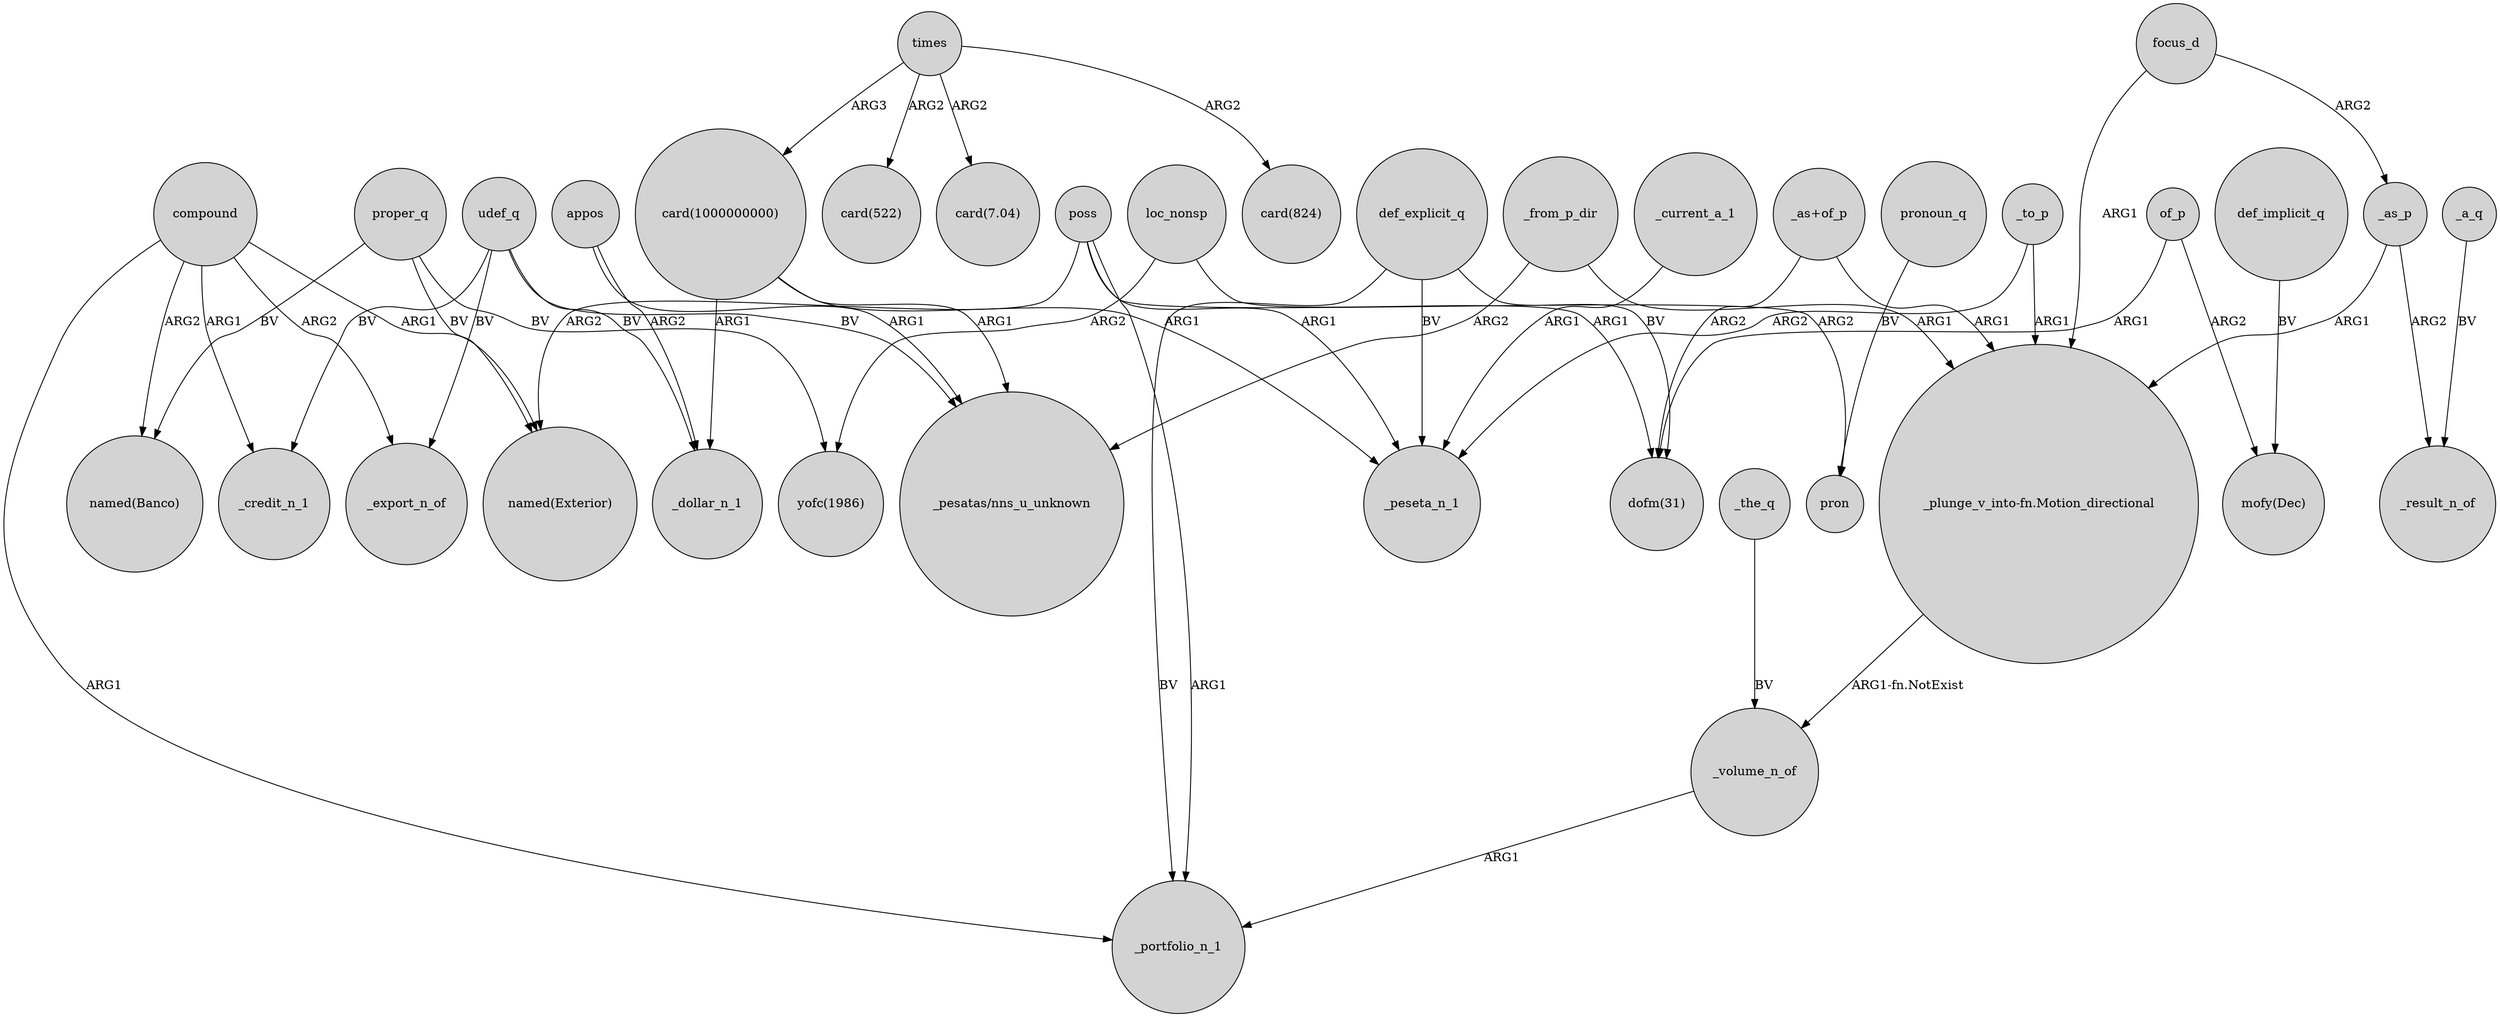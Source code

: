 digraph {
	node [shape=circle style=filled]
	appos -> _dollar_n_1 [label=ARG2]
	_as_p -> "_plunge_v_into-fn.Motion_directional" [label=ARG1]
	times -> "card(824)" [label=ARG2]
	poss -> pron [label=ARG2]
	proper_q -> "named(Banco)" [label=BV]
	udef_q -> _credit_n_1 [label=BV]
	def_implicit_q -> "mofy(Dec)" [label=BV]
	"card(1000000000)" -> "_pesatas/nns_u_unknown" [label=ARG1]
	focus_d -> _as_p [label=ARG2]
	_current_a_1 -> _peseta_n_1 [label=ARG1]
	_a_q -> _result_n_of [label=BV]
	compound -> _portfolio_n_1 [label=ARG1]
	def_explicit_q -> "dofm(31)" [label=BV]
	_to_p -> "_plunge_v_into-fn.Motion_directional" [label=ARG1]
	_the_q -> _volume_n_of [label=BV]
	compound -> "named(Banco)" [label=ARG2]
	poss -> _portfolio_n_1 [label=ARG1]
	loc_nonsp -> "yofc(1986)" [label=ARG2]
	def_explicit_q -> _portfolio_n_1 [label=BV]
	of_p -> "dofm(31)" [label=ARG1]
	udef_q -> "_pesatas/nns_u_unknown" [label=BV]
	compound -> "named(Exterior)" [label=ARG1]
	times -> "card(1000000000)" [label=ARG3]
	loc_nonsp -> "dofm(31)" [label=ARG1]
	pronoun_q -> pron [label=BV]
	appos -> "_pesatas/nns_u_unknown" [label=ARG1]
	_as_p -> _result_n_of [label=ARG2]
	poss -> "named(Exterior)" [label=ARG2]
	focus_d -> "_plunge_v_into-fn.Motion_directional" [label=ARG1]
	_to_p -> _peseta_n_1 [label=ARG2]
	compound -> _credit_n_1 [label=ARG1]
	"_plunge_v_into-fn.Motion_directional" -> _volume_n_of [label="ARG1-fn.NotExist"]
	times -> "card(522)" [label=ARG2]
	"card(1000000000)" -> _peseta_n_1 [label=ARG1]
	_from_p_dir -> "_plunge_v_into-fn.Motion_directional" [label=ARG1]
	"_as+of_p" -> "_plunge_v_into-fn.Motion_directional" [label=ARG1]
	proper_q -> "yofc(1986)" [label=BV]
	udef_q -> _export_n_of [label=BV]
	proper_q -> "named(Exterior)" [label=BV]
	times -> "card(7.04)" [label=ARG2]
	def_explicit_q -> _peseta_n_1 [label=BV]
	_volume_n_of -> _portfolio_n_1 [label=ARG1]
	"_as+of_p" -> "dofm(31)" [label=ARG2]
	_from_p_dir -> "_pesatas/nns_u_unknown" [label=ARG2]
	poss -> _peseta_n_1 [label=ARG1]
	of_p -> "mofy(Dec)" [label=ARG2]
	"card(1000000000)" -> _dollar_n_1 [label=ARG1]
	udef_q -> _dollar_n_1 [label=BV]
	compound -> _export_n_of [label=ARG2]
}
